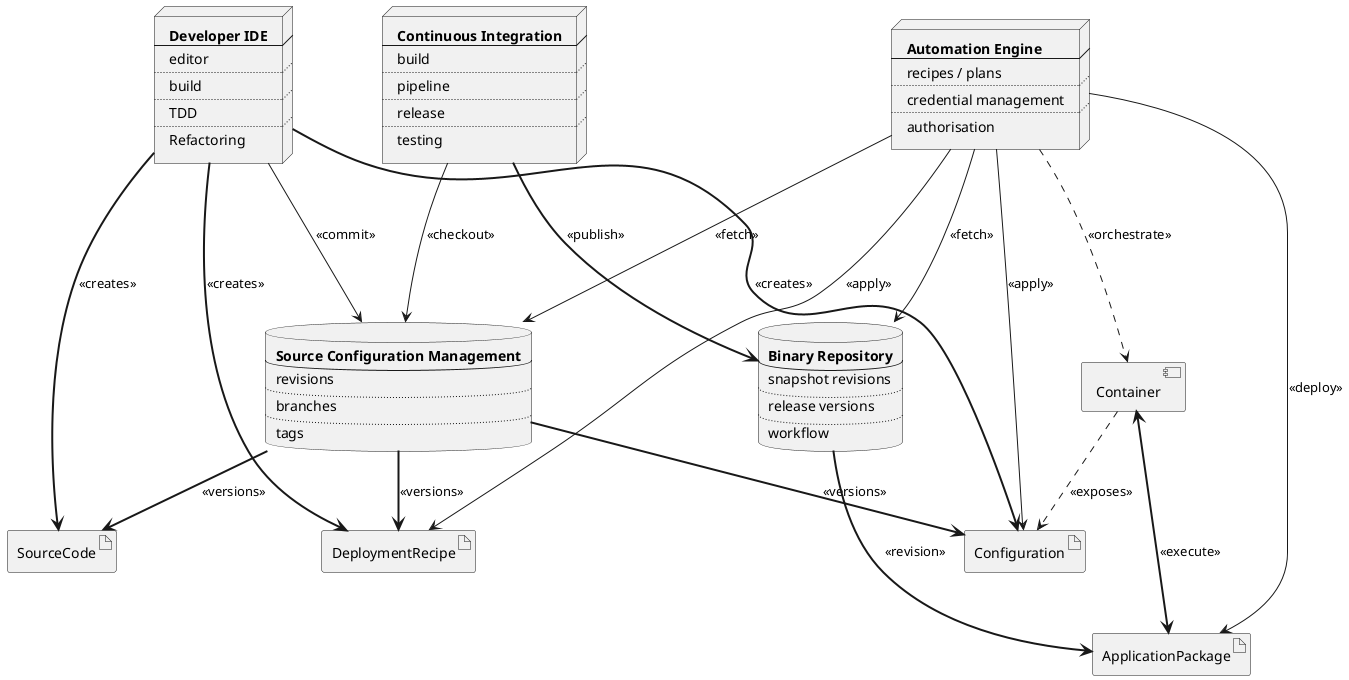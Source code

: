 @startuml

database SourceConfigurationManagement [
<b>Source Configuration Management
----
revisions
....
branches
....
tags
]
database BinaryRepository [
<b>Binary Repository
----
snapshot revisions
....
release versions
....
workflow
]

node DeveloperIDE [
<b>Developer IDE
----
editor
....
build
....
TDD
....
Refactoring
]

node ContinuousIntegration [
<b>Continuous Integration
----
build
....
pipeline
....
release
....
testing
]
node AutomationEngine [
<b>Automation Engine
----
recipes / plans
....
credential management
....
authorisation
]

[Container]

artifact SourceCode
artifact ApplicationPackage
artifact Configuration
artifact DeploymentRecipe
DeveloperIDE ==> SourceCode: <<creates>>
DeveloperIDE ==> DeploymentRecipe: <<creates>>
DeveloperIDE ==> Configuration: <<creates>>
DeveloperIDE ---> SourceConfigurationManagement: <<commit>>
ContinuousIntegration ---> SourceConfigurationManagement: <<checkout>>
ContinuousIntegration ===> BinaryRepository: <<publish>>
SourceConfigurationManagement ==> SourceCode: <<versions>>
SourceConfigurationManagement ==> DeploymentRecipe: <<versions>>
SourceConfigurationManagement =down=> Configuration: <<versions>>
BinaryRepository ===> ApplicationPackage: <<revision>>
AutomationEngine ...> Container: <<orchestrate>>
AutomationEngine ---> BinaryRepository: <<fetch>>
AutomationEngine ---> SourceConfigurationManagement: <<fetch>>
AutomationEngine ---> DeploymentRecipe: <<apply>>
AutomationEngine ---> Configuration: <<apply>>
AutomationEngine ---> ApplicationPackage: <<deploy>>
Container ..> Configuration: <<exposes>>
Container <==> ApplicationPackage: <<execute>>

@enduml